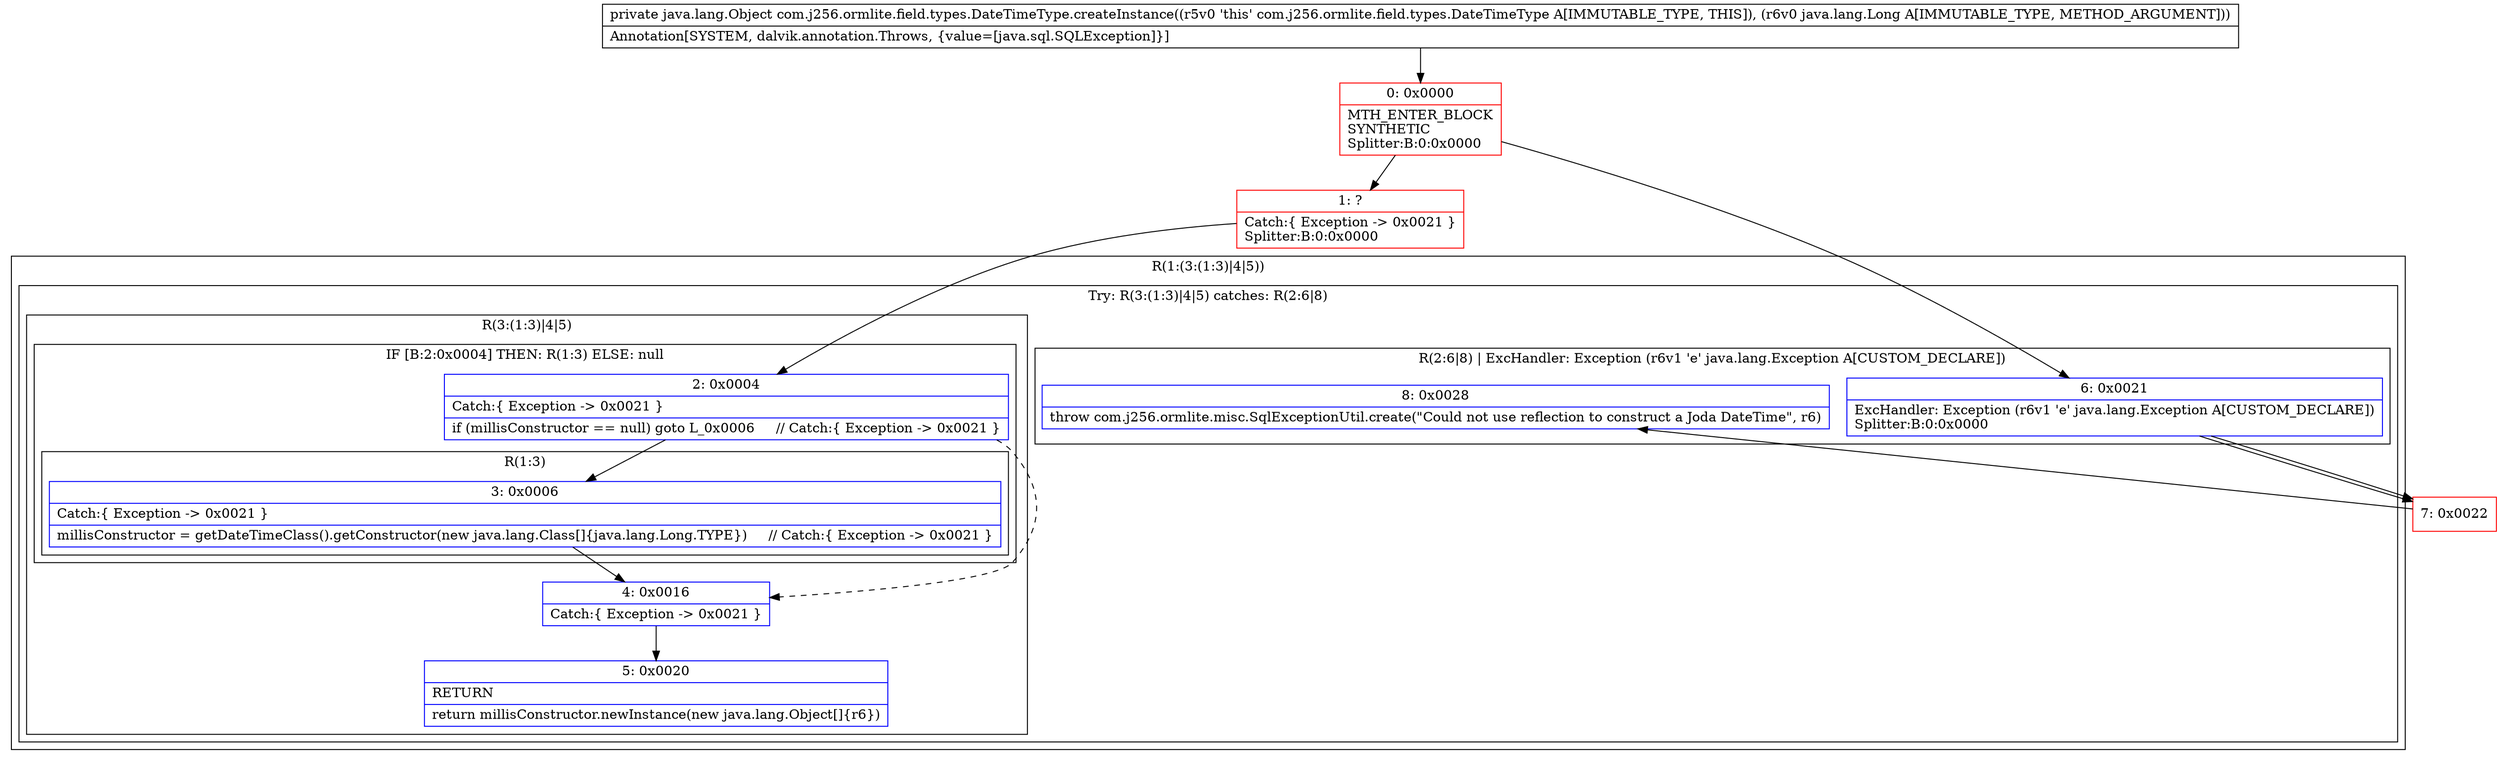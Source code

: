 digraph "CFG forcom.j256.ormlite.field.types.DateTimeType.createInstance(Ljava\/lang\/Long;)Ljava\/lang\/Object;" {
subgraph cluster_Region_541682754 {
label = "R(1:(3:(1:3)|4|5))";
node [shape=record,color=blue];
subgraph cluster_TryCatchRegion_352635534 {
label = "Try: R(3:(1:3)|4|5) catches: R(2:6|8)";
node [shape=record,color=blue];
subgraph cluster_Region_240326246 {
label = "R(3:(1:3)|4|5)";
node [shape=record,color=blue];
subgraph cluster_IfRegion_1348150101 {
label = "IF [B:2:0x0004] THEN: R(1:3) ELSE: null";
node [shape=record,color=blue];
Node_2 [shape=record,label="{2\:\ 0x0004|Catch:\{ Exception \-\> 0x0021 \}\l|if (millisConstructor == null) goto L_0x0006     \/\/ Catch:\{ Exception \-\> 0x0021 \}\l}"];
subgraph cluster_Region_1000042080 {
label = "R(1:3)";
node [shape=record,color=blue];
Node_3 [shape=record,label="{3\:\ 0x0006|Catch:\{ Exception \-\> 0x0021 \}\l|millisConstructor = getDateTimeClass().getConstructor(new java.lang.Class[]\{java.lang.Long.TYPE\})     \/\/ Catch:\{ Exception \-\> 0x0021 \}\l}"];
}
}
Node_4 [shape=record,label="{4\:\ 0x0016|Catch:\{ Exception \-\> 0x0021 \}\l}"];
Node_5 [shape=record,label="{5\:\ 0x0020|RETURN\l|return millisConstructor.newInstance(new java.lang.Object[]\{r6\})\l}"];
}
subgraph cluster_Region_142115623 {
label = "R(2:6|8) | ExcHandler: Exception (r6v1 'e' java.lang.Exception A[CUSTOM_DECLARE])\l";
node [shape=record,color=blue];
Node_6 [shape=record,label="{6\:\ 0x0021|ExcHandler: Exception (r6v1 'e' java.lang.Exception A[CUSTOM_DECLARE])\lSplitter:B:0:0x0000\l}"];
Node_8 [shape=record,label="{8\:\ 0x0028|throw com.j256.ormlite.misc.SqlExceptionUtil.create(\"Could not use reflection to construct a Joda DateTime\", r6)\l}"];
}
}
}
subgraph cluster_Region_142115623 {
label = "R(2:6|8) | ExcHandler: Exception (r6v1 'e' java.lang.Exception A[CUSTOM_DECLARE])\l";
node [shape=record,color=blue];
Node_6 [shape=record,label="{6\:\ 0x0021|ExcHandler: Exception (r6v1 'e' java.lang.Exception A[CUSTOM_DECLARE])\lSplitter:B:0:0x0000\l}"];
Node_8 [shape=record,label="{8\:\ 0x0028|throw com.j256.ormlite.misc.SqlExceptionUtil.create(\"Could not use reflection to construct a Joda DateTime\", r6)\l}"];
}
Node_0 [shape=record,color=red,label="{0\:\ 0x0000|MTH_ENTER_BLOCK\lSYNTHETIC\lSplitter:B:0:0x0000\l}"];
Node_1 [shape=record,color=red,label="{1\:\ ?|Catch:\{ Exception \-\> 0x0021 \}\lSplitter:B:0:0x0000\l}"];
Node_7 [shape=record,color=red,label="{7\:\ 0x0022}"];
MethodNode[shape=record,label="{private java.lang.Object com.j256.ormlite.field.types.DateTimeType.createInstance((r5v0 'this' com.j256.ormlite.field.types.DateTimeType A[IMMUTABLE_TYPE, THIS]), (r6v0 java.lang.Long A[IMMUTABLE_TYPE, METHOD_ARGUMENT]))  | Annotation[SYSTEM, dalvik.annotation.Throws, \{value=[java.sql.SQLException]\}]\l}"];
MethodNode -> Node_0;
Node_2 -> Node_3;
Node_2 -> Node_4[style=dashed];
Node_3 -> Node_4;
Node_4 -> Node_5;
Node_6 -> Node_7;
Node_6 -> Node_7;
Node_0 -> Node_1;
Node_0 -> Node_6;
Node_1 -> Node_2;
Node_7 -> Node_8;
}

